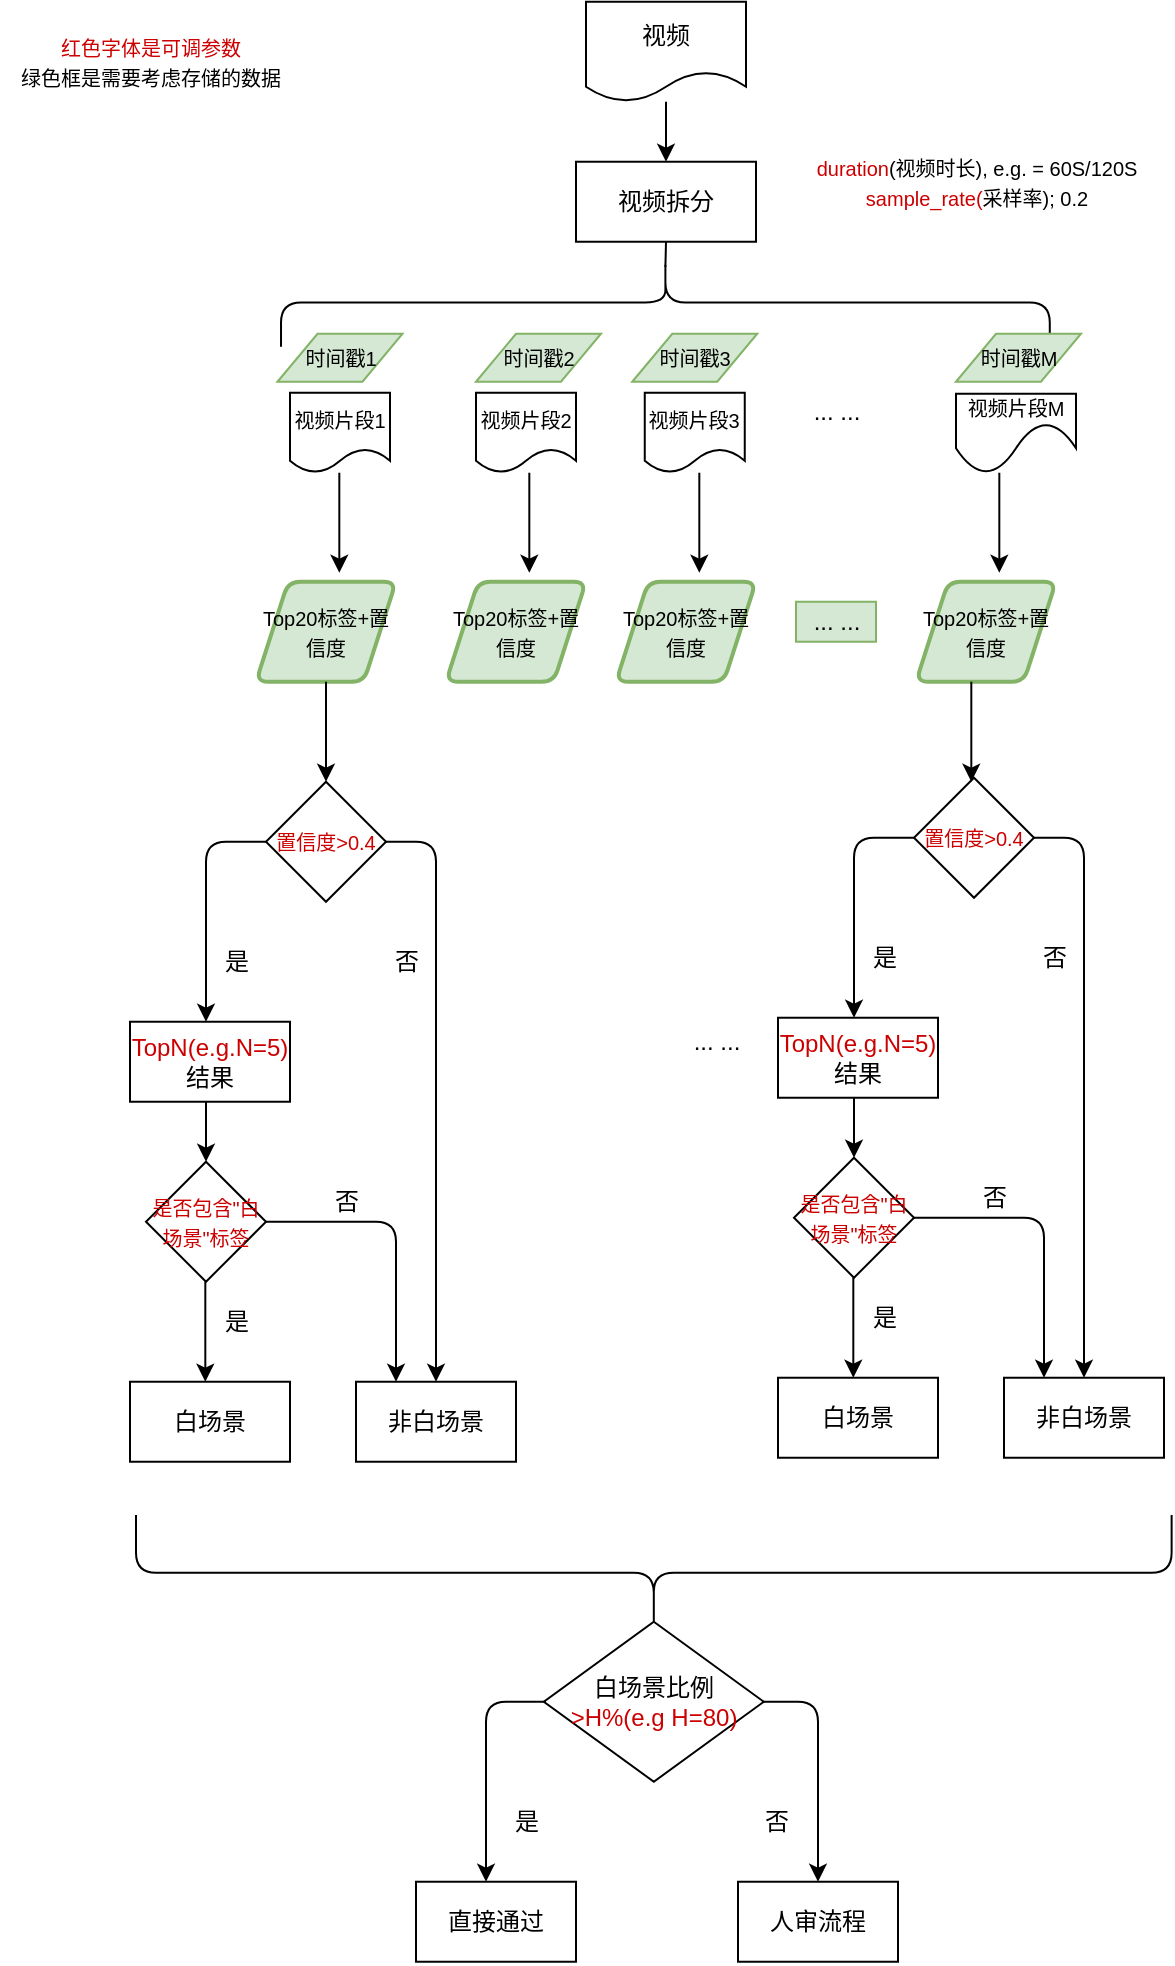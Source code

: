 <mxfile version="13.8.9-1" type="github">
  <diagram id="22Z9Jt0GZ31_iuqkjA3E" name="Page-1">
    <mxGraphModel dx="1355" dy="1874" grid="1" gridSize="10" guides="1" tooltips="1" connect="1" arrows="1" fold="1" page="1" pageScale="1" pageWidth="850" pageHeight="1100" math="0" shadow="0">
      <root>
        <mxCell id="0" />
        <mxCell id="1" parent="0" />
        <mxCell id="tQyNcPp7STeRihkDV-gq-1" value="" style="shape=curlyBracket;whiteSpace=wrap;html=1;rounded=1;rotation=-90;" vertex="1" parent="1">
          <mxGeometry x="373" y="-541.56" width="57.81" height="517.81" as="geometry" />
        </mxCell>
        <mxCell id="tQyNcPp7STeRihkDV-gq-2" value="视频" style="shape=document;whiteSpace=wrap;html=1;boundedLbl=1;" vertex="1" parent="1">
          <mxGeometry x="368" y="-1068.13" width="80" height="50" as="geometry" />
        </mxCell>
        <mxCell id="tQyNcPp7STeRihkDV-gq-3" value="&lt;font style=&quot;font-size: 10px&quot;&gt;视频片段1&lt;/font&gt;" style="shape=document;whiteSpace=wrap;html=1;boundedLbl=1;" vertex="1" parent="1">
          <mxGeometry x="220" y="-872.63" width="50" height="40" as="geometry" />
        </mxCell>
        <mxCell id="tQyNcPp7STeRihkDV-gq-4" value="&lt;font style=&quot;font-size: 10px&quot;&gt;视频片段2&lt;/font&gt;" style="shape=document;whiteSpace=wrap;html=1;boundedLbl=1;" vertex="1" parent="1">
          <mxGeometry x="313" y="-872.63" width="50" height="40" as="geometry" />
        </mxCell>
        <mxCell id="tQyNcPp7STeRihkDV-gq-5" value="&lt;font style=&quot;font-size: 10px&quot;&gt;视频片段3&lt;/font&gt;" style="shape=document;whiteSpace=wrap;html=1;boundedLbl=1;" vertex="1" parent="1">
          <mxGeometry x="397.38" y="-872.63" width="50" height="40" as="geometry" />
        </mxCell>
        <mxCell id="tQyNcPp7STeRihkDV-gq-6" value="&lt;font style=&quot;font-size: 10px&quot;&gt;视频片段M&lt;/font&gt;" style="shape=document;whiteSpace=wrap;html=1;boundedLbl=1;size=0.637;" vertex="1" parent="1">
          <mxGeometry x="553" y="-872.13" width="60" height="40" as="geometry" />
        </mxCell>
        <mxCell id="tQyNcPp7STeRihkDV-gq-7" value="... ..." style="text;html=1;resizable=0;autosize=1;align=center;verticalAlign=middle;points=[];fillColor=none;strokeColor=none;rounded=0;" vertex="1" parent="1">
          <mxGeometry x="473" y="-872.63" width="40" height="20" as="geometry" />
        </mxCell>
        <mxCell id="tQyNcPp7STeRihkDV-gq-8" style="edgeStyle=orthogonalEdgeStyle;rounded=0;orthogonalLoop=1;jettySize=auto;html=1;exitX=0.1;exitY=0.5;exitDx=0;exitDy=0;exitPerimeter=0;endArrow=none;endFill=0;entryX=0.5;entryY=1;entryDx=0;entryDy=0;" edge="1" parent="1" source="tQyNcPp7STeRihkDV-gq-9" target="tQyNcPp7STeRihkDV-gq-12">
          <mxGeometry relative="1" as="geometry">
            <mxPoint x="408" y="-888.13" as="targetPoint" />
          </mxGeometry>
        </mxCell>
        <mxCell id="tQyNcPp7STeRihkDV-gq-9" value="" style="shape=curlyBracket;whiteSpace=wrap;html=1;rounded=1;rotation=90;" vertex="1" parent="1">
          <mxGeometry x="385.51" y="-1110" width="44.38" height="384.38" as="geometry" />
        </mxCell>
        <mxCell id="tQyNcPp7STeRihkDV-gq-10" value="" style="endArrow=classic;html=1;" edge="1" parent="1">
          <mxGeometry width="50" height="50" relative="1" as="geometry">
            <mxPoint x="244.66" y="-832.63" as="sourcePoint" />
            <mxPoint x="244.66" y="-782.63" as="targetPoint" />
          </mxGeometry>
        </mxCell>
        <mxCell id="tQyNcPp7STeRihkDV-gq-11" value="&lt;font style=&quot;font-size: 10px&quot;&gt;Top20标签+置信度&lt;/font&gt;" style="shape=parallelogram;html=1;strokeWidth=2;perimeter=parallelogramPerimeter;whiteSpace=wrap;rounded=1;arcSize=12;size=0.23;fillColor=#d5e8d4;strokeColor=#82b366;" vertex="1" parent="1">
          <mxGeometry x="203" y="-778.13" width="70" height="50" as="geometry" />
        </mxCell>
        <mxCell id="tQyNcPp7STeRihkDV-gq-12" value="视频拆分" style="rounded=0;whiteSpace=wrap;html=1;" vertex="1" parent="1">
          <mxGeometry x="363" y="-988.13" width="90" height="40" as="geometry" />
        </mxCell>
        <mxCell id="tQyNcPp7STeRihkDV-gq-13" value="" style="endArrow=classic;html=1;entryX=0.5;entryY=0;entryDx=0;entryDy=0;" edge="1" parent="1" target="tQyNcPp7STeRihkDV-gq-12">
          <mxGeometry width="50" height="50" relative="1" as="geometry">
            <mxPoint x="408" y="-1018.13" as="sourcePoint" />
            <mxPoint x="458" y="-1068.13" as="targetPoint" />
          </mxGeometry>
        </mxCell>
        <mxCell id="tQyNcPp7STeRihkDV-gq-14" value="&lt;font&gt;&lt;font style=&quot;font-size: 10px&quot;&gt;&lt;font color=&quot;#cc0000&quot;&gt;duration&lt;/font&gt;(视频时长), e.g. = 60S/120S&lt;br&gt;&lt;font color=&quot;#cc0000&quot;&gt;sample_rate(&lt;/font&gt;采样率); 0.2&lt;/font&gt;&lt;br&gt;&lt;/font&gt;" style="text;html=1;resizable=0;autosize=1;align=center;verticalAlign=middle;points=[];fillColor=none;strokeColor=none;rounded=0;" vertex="1" parent="1">
          <mxGeometry x="473" y="-998.13" width="180" height="40" as="geometry" />
        </mxCell>
        <mxCell id="tQyNcPp7STeRihkDV-gq-15" value="" style="endArrow=classic;html=1;" edge="1" parent="1">
          <mxGeometry width="50" height="50" relative="1" as="geometry">
            <mxPoint x="339.66" y="-832.63" as="sourcePoint" />
            <mxPoint x="339.66" y="-782.63" as="targetPoint" />
          </mxGeometry>
        </mxCell>
        <mxCell id="tQyNcPp7STeRihkDV-gq-16" value="&lt;font style=&quot;font-size: 10px&quot;&gt;Top20标签&lt;/font&gt;&lt;span style=&quot;font-size: 10px&quot;&gt;+置信度&lt;/span&gt;" style="shape=parallelogram;html=1;strokeWidth=2;perimeter=parallelogramPerimeter;whiteSpace=wrap;rounded=1;arcSize=12;size=0.23;fillColor=#d5e8d4;strokeColor=#82b366;" vertex="1" parent="1">
          <mxGeometry x="298" y="-778.13" width="70" height="50" as="geometry" />
        </mxCell>
        <mxCell id="tQyNcPp7STeRihkDV-gq-17" value="" style="endArrow=classic;html=1;" edge="1" parent="1">
          <mxGeometry width="50" height="50" relative="1" as="geometry">
            <mxPoint x="424.66" y="-832.63" as="sourcePoint" />
            <mxPoint x="424.66" y="-782.63" as="targetPoint" />
          </mxGeometry>
        </mxCell>
        <mxCell id="tQyNcPp7STeRihkDV-gq-18" value="&lt;font style=&quot;font-size: 10px&quot;&gt;Top20标签&lt;/font&gt;&lt;span style=&quot;font-size: 10px&quot;&gt;+置信度&lt;/span&gt;" style="shape=parallelogram;html=1;strokeWidth=2;perimeter=parallelogramPerimeter;whiteSpace=wrap;rounded=1;arcSize=12;size=0.23;fillColor=#d5e8d4;strokeColor=#82b366;" vertex="1" parent="1">
          <mxGeometry x="383" y="-778.13" width="70" height="50" as="geometry" />
        </mxCell>
        <mxCell id="tQyNcPp7STeRihkDV-gq-19" value="" style="endArrow=classic;html=1;" edge="1" parent="1">
          <mxGeometry width="50" height="50" relative="1" as="geometry">
            <mxPoint x="574.66" y="-832.63" as="sourcePoint" />
            <mxPoint x="574.66" y="-782.63" as="targetPoint" />
          </mxGeometry>
        </mxCell>
        <mxCell id="tQyNcPp7STeRihkDV-gq-20" value="&lt;font style=&quot;font-size: 10px&quot;&gt;Top20标签&lt;/font&gt;&lt;span style=&quot;font-size: 10px&quot;&gt;+置信度&lt;/span&gt;" style="shape=parallelogram;html=1;strokeWidth=2;perimeter=parallelogramPerimeter;whiteSpace=wrap;rounded=1;arcSize=12;size=0.23;fillColor=#d5e8d4;strokeColor=#82b366;" vertex="1" parent="1">
          <mxGeometry x="533" y="-778.13" width="70" height="50" as="geometry" />
        </mxCell>
        <mxCell id="tQyNcPp7STeRihkDV-gq-21" value="&lt;font style=&quot;font-size: 10px&quot; color=&quot;#cc0000&quot;&gt;置信度&amp;gt;0.4&lt;/font&gt;" style="rhombus;whiteSpace=wrap;html=1;" vertex="1" parent="1">
          <mxGeometry x="208" y="-678.13" width="60" height="60" as="geometry" />
        </mxCell>
        <mxCell id="tQyNcPp7STeRihkDV-gq-22" value="" style="endArrow=classic;html=1;exitX=0.5;exitY=1;exitDx=0;exitDy=0;entryX=0.5;entryY=0;entryDx=0;entryDy=0;" edge="1" parent="1" source="tQyNcPp7STeRihkDV-gq-11" target="tQyNcPp7STeRihkDV-gq-21">
          <mxGeometry width="50" height="50" relative="1" as="geometry">
            <mxPoint x="254.66" y="-822.63" as="sourcePoint" />
            <mxPoint x="254.66" y="-772.63" as="targetPoint" />
          </mxGeometry>
        </mxCell>
        <mxCell id="tQyNcPp7STeRihkDV-gq-23" value="是" style="text;html=1;align=center;verticalAlign=middle;resizable=0;points=[];autosize=1;" vertex="1" parent="1">
          <mxGeometry x="178" y="-598.13" width="30" height="20" as="geometry" />
        </mxCell>
        <mxCell id="tQyNcPp7STeRihkDV-gq-24" value="否" style="text;html=1;align=center;verticalAlign=middle;resizable=0;points=[];autosize=1;" vertex="1" parent="1">
          <mxGeometry x="263" y="-598.13" width="30" height="20" as="geometry" />
        </mxCell>
        <mxCell id="tQyNcPp7STeRihkDV-gq-25" value="" style="edgeStyle=segmentEdgeStyle;endArrow=classic;html=1;" edge="1" parent="1">
          <mxGeometry width="50" height="50" relative="1" as="geometry">
            <mxPoint x="208" y="-648.13" as="sourcePoint" />
            <mxPoint x="178" y="-558.13" as="targetPoint" />
          </mxGeometry>
        </mxCell>
        <mxCell id="tQyNcPp7STeRihkDV-gq-26" value="" style="edgeStyle=segmentEdgeStyle;endArrow=classic;html=1;exitX=1;exitY=0.5;exitDx=0;exitDy=0;entryX=0.5;entryY=0;entryDx=0;entryDy=0;" edge="1" parent="1" source="tQyNcPp7STeRihkDV-gq-21" target="tQyNcPp7STeRihkDV-gq-33">
          <mxGeometry width="50" height="50" relative="1" as="geometry">
            <mxPoint x="323" y="-638.13" as="sourcePoint" />
            <mxPoint x="293" y="-428.13" as="targetPoint" />
            <Array as="points">
              <mxPoint x="293" y="-648.13" />
            </Array>
          </mxGeometry>
        </mxCell>
        <mxCell id="tQyNcPp7STeRihkDV-gq-27" value="&lt;font color=&quot;#cc0000&quot;&gt;TopN(e.g.N=5)&lt;br&gt;&lt;/font&gt;结果" style="rounded=0;whiteSpace=wrap;html=1;" vertex="1" parent="1">
          <mxGeometry x="140" y="-558.13" width="80" height="40" as="geometry" />
        </mxCell>
        <mxCell id="tQyNcPp7STeRihkDV-gq-28" value="白场景" style="rounded=0;whiteSpace=wrap;html=1;" vertex="1" parent="1">
          <mxGeometry x="140" y="-378.13" width="80" height="40" as="geometry" />
        </mxCell>
        <mxCell id="tQyNcPp7STeRihkDV-gq-29" value="&lt;font color=&quot;#cc0000&quot;&gt;&lt;span style=&quot;font-size: 10px&quot;&gt;是否包含&quot;白场景&quot;标签&lt;/span&gt;&lt;/font&gt;" style="rhombus;whiteSpace=wrap;html=1;" vertex="1" parent="1">
          <mxGeometry x="148" y="-488.13" width="60" height="60" as="geometry" />
        </mxCell>
        <mxCell id="tQyNcPp7STeRihkDV-gq-30" value="" style="endArrow=classic;html=1;exitX=0.5;exitY=1;exitDx=0;exitDy=0;" edge="1" parent="1">
          <mxGeometry width="50" height="50" relative="1" as="geometry">
            <mxPoint x="178" y="-518.13" as="sourcePoint" />
            <mxPoint x="178" y="-488.13" as="targetPoint" />
          </mxGeometry>
        </mxCell>
        <mxCell id="tQyNcPp7STeRihkDV-gq-31" value="" style="endArrow=classic;html=1;exitX=0.5;exitY=1;exitDx=0;exitDy=0;entryX=0.5;entryY=0;entryDx=0;entryDy=0;" edge="1" parent="1">
          <mxGeometry width="50" height="50" relative="1" as="geometry">
            <mxPoint x="177.66" y="-428.13" as="sourcePoint" />
            <mxPoint x="177.66" y="-378.13" as="targetPoint" />
          </mxGeometry>
        </mxCell>
        <mxCell id="tQyNcPp7STeRihkDV-gq-32" value="是" style="text;html=1;align=center;verticalAlign=middle;resizable=0;points=[];autosize=1;" vertex="1" parent="1">
          <mxGeometry x="178" y="-418.13" width="30" height="20" as="geometry" />
        </mxCell>
        <mxCell id="tQyNcPp7STeRihkDV-gq-33" value="非白场景" style="rounded=0;whiteSpace=wrap;html=1;" vertex="1" parent="1">
          <mxGeometry x="253" y="-378.13" width="80" height="40" as="geometry" />
        </mxCell>
        <mxCell id="tQyNcPp7STeRihkDV-gq-34" value="" style="edgeStyle=segmentEdgeStyle;endArrow=classic;html=1;exitX=1;exitY=0.5;exitDx=0;exitDy=0;entryX=0.25;entryY=0;entryDx=0;entryDy=0;" edge="1" parent="1" target="tQyNcPp7STeRihkDV-gq-33">
          <mxGeometry width="50" height="50" relative="1" as="geometry">
            <mxPoint x="208" y="-458.13" as="sourcePoint" />
            <mxPoint x="233" y="-238.13" as="targetPoint" />
          </mxGeometry>
        </mxCell>
        <mxCell id="tQyNcPp7STeRihkDV-gq-35" value="否" style="text;html=1;align=center;verticalAlign=middle;resizable=0;points=[];autosize=1;" vertex="1" parent="1">
          <mxGeometry x="233" y="-478.13" width="30" height="20" as="geometry" />
        </mxCell>
        <mxCell id="tQyNcPp7STeRihkDV-gq-36" value="... ..." style="text;html=1;resizable=0;autosize=1;align=center;verticalAlign=middle;points=[];fillColor=#d5e8d4;strokeColor=#82b366;rounded=0;" vertex="1" parent="1">
          <mxGeometry x="473" y="-768.13" width="40" height="20" as="geometry" />
        </mxCell>
        <mxCell id="tQyNcPp7STeRihkDV-gq-37" value="... ..." style="text;html=1;resizable=0;autosize=1;align=center;verticalAlign=middle;points=[];fillColor=none;strokeColor=none;rounded=0;" vertex="1" parent="1">
          <mxGeometry x="413" y="-558.13" width="40" height="20" as="geometry" />
        </mxCell>
        <mxCell id="tQyNcPp7STeRihkDV-gq-38" value="&lt;span style=&quot;color: rgb(204 , 0 , 0) ; font-size: 10px&quot;&gt;置信度&lt;/span&gt;&lt;font style=&quot;font-size: 10px&quot; color=&quot;#cc0000&quot;&gt;&amp;gt;0.4&lt;/font&gt;" style="rhombus;whiteSpace=wrap;html=1;" vertex="1" parent="1">
          <mxGeometry x="532" y="-680.13" width="60" height="60" as="geometry" />
        </mxCell>
        <mxCell id="tQyNcPp7STeRihkDV-gq-39" value="是" style="text;html=1;align=center;verticalAlign=middle;resizable=0;points=[];autosize=1;" vertex="1" parent="1">
          <mxGeometry x="502" y="-600.13" width="30" height="20" as="geometry" />
        </mxCell>
        <mxCell id="tQyNcPp7STeRihkDV-gq-40" value="否" style="text;html=1;align=center;verticalAlign=middle;resizable=0;points=[];autosize=1;" vertex="1" parent="1">
          <mxGeometry x="587" y="-600.13" width="30" height="20" as="geometry" />
        </mxCell>
        <mxCell id="tQyNcPp7STeRihkDV-gq-41" value="" style="edgeStyle=segmentEdgeStyle;endArrow=classic;html=1;" edge="1" parent="1">
          <mxGeometry width="50" height="50" relative="1" as="geometry">
            <mxPoint x="532" y="-650.13" as="sourcePoint" />
            <mxPoint x="502" y="-560.13" as="targetPoint" />
          </mxGeometry>
        </mxCell>
        <mxCell id="tQyNcPp7STeRihkDV-gq-42" value="" style="edgeStyle=segmentEdgeStyle;endArrow=classic;html=1;exitX=1;exitY=0.5;exitDx=0;exitDy=0;entryX=0.5;entryY=0;entryDx=0;entryDy=0;" edge="1" parent="1" source="tQyNcPp7STeRihkDV-gq-38" target="tQyNcPp7STeRihkDV-gq-49">
          <mxGeometry width="50" height="50" relative="1" as="geometry">
            <mxPoint x="647" y="-640.13" as="sourcePoint" />
            <mxPoint x="617" y="-430.13" as="targetPoint" />
            <Array as="points">
              <mxPoint x="617" y="-650.13" />
            </Array>
          </mxGeometry>
        </mxCell>
        <mxCell id="tQyNcPp7STeRihkDV-gq-43" value="&lt;font color=&quot;#cc0000&quot;&gt;TopN(e.g.N=5)&lt;br&gt;&lt;/font&gt;结果" style="rounded=0;whiteSpace=wrap;html=1;" vertex="1" parent="1">
          <mxGeometry x="464" y="-560.13" width="80" height="40" as="geometry" />
        </mxCell>
        <mxCell id="tQyNcPp7STeRihkDV-gq-44" value="白场景" style="rounded=0;whiteSpace=wrap;html=1;" vertex="1" parent="1">
          <mxGeometry x="464" y="-380.13" width="80" height="40" as="geometry" />
        </mxCell>
        <mxCell id="tQyNcPp7STeRihkDV-gq-45" value="&lt;font color=&quot;#cc0000&quot;&gt;&lt;span style=&quot;font-size: 10px&quot;&gt;是否包含&quot;白场景&quot;标签&lt;/span&gt;&lt;/font&gt;" style="rhombus;whiteSpace=wrap;html=1;" vertex="1" parent="1">
          <mxGeometry x="472" y="-490.13" width="60" height="60" as="geometry" />
        </mxCell>
        <mxCell id="tQyNcPp7STeRihkDV-gq-46" value="" style="endArrow=classic;html=1;exitX=0.5;exitY=1;exitDx=0;exitDy=0;" edge="1" parent="1">
          <mxGeometry width="50" height="50" relative="1" as="geometry">
            <mxPoint x="502" y="-520.13" as="sourcePoint" />
            <mxPoint x="502" y="-490.13" as="targetPoint" />
          </mxGeometry>
        </mxCell>
        <mxCell id="tQyNcPp7STeRihkDV-gq-47" value="" style="endArrow=classic;html=1;exitX=0.5;exitY=1;exitDx=0;exitDy=0;entryX=0.5;entryY=0;entryDx=0;entryDy=0;" edge="1" parent="1">
          <mxGeometry width="50" height="50" relative="1" as="geometry">
            <mxPoint x="501.66" y="-430.13" as="sourcePoint" />
            <mxPoint x="501.66" y="-380.13" as="targetPoint" />
          </mxGeometry>
        </mxCell>
        <mxCell id="tQyNcPp7STeRihkDV-gq-48" value="是" style="text;html=1;align=center;verticalAlign=middle;resizable=0;points=[];autosize=1;" vertex="1" parent="1">
          <mxGeometry x="502" y="-420.13" width="30" height="20" as="geometry" />
        </mxCell>
        <mxCell id="tQyNcPp7STeRihkDV-gq-49" value="非白场景" style="rounded=0;whiteSpace=wrap;html=1;" vertex="1" parent="1">
          <mxGeometry x="577" y="-380.13" width="80" height="40" as="geometry" />
        </mxCell>
        <mxCell id="tQyNcPp7STeRihkDV-gq-50" value="" style="edgeStyle=segmentEdgeStyle;endArrow=classic;html=1;exitX=1;exitY=0.5;exitDx=0;exitDy=0;entryX=0.25;entryY=0;entryDx=0;entryDy=0;" edge="1" parent="1" target="tQyNcPp7STeRihkDV-gq-49">
          <mxGeometry width="50" height="50" relative="1" as="geometry">
            <mxPoint x="532" y="-460.13" as="sourcePoint" />
            <mxPoint x="557" y="-240.13" as="targetPoint" />
          </mxGeometry>
        </mxCell>
        <mxCell id="tQyNcPp7STeRihkDV-gq-51" value="否" style="text;html=1;align=center;verticalAlign=middle;resizable=0;points=[];autosize=1;" vertex="1" parent="1">
          <mxGeometry x="557" y="-480.13" width="30" height="20" as="geometry" />
        </mxCell>
        <mxCell id="tQyNcPp7STeRihkDV-gq-52" value="" style="endArrow=classic;html=1;exitX=0.5;exitY=1;exitDx=0;exitDy=0;entryX=0.5;entryY=0;entryDx=0;entryDy=0;" edge="1" parent="1">
          <mxGeometry width="50" height="50" relative="1" as="geometry">
            <mxPoint x="560.66" y="-728.13" as="sourcePoint" />
            <mxPoint x="560.66" y="-678.13" as="targetPoint" />
          </mxGeometry>
        </mxCell>
        <mxCell id="tQyNcPp7STeRihkDV-gq-53" value="白场景比例&lt;br&gt;&lt;font color=&quot;#cc0000&quot;&gt;&amp;gt;H%(e.g H=80)&lt;/font&gt;" style="rhombus;whiteSpace=wrap;html=1;" vertex="1" parent="1">
          <mxGeometry x="346.91" y="-258.13" width="110" height="80" as="geometry" />
        </mxCell>
        <mxCell id="tQyNcPp7STeRihkDV-gq-54" value="是" style="text;html=1;align=center;verticalAlign=middle;resizable=0;points=[];autosize=1;" vertex="1" parent="1">
          <mxGeometry x="323.0" y="-168.13" width="30" height="20" as="geometry" />
        </mxCell>
        <mxCell id="tQyNcPp7STeRihkDV-gq-55" value="直接通过" style="rounded=0;whiteSpace=wrap;html=1;" vertex="1" parent="1">
          <mxGeometry x="283" y="-128.13" width="80" height="40" as="geometry" />
        </mxCell>
        <mxCell id="tQyNcPp7STeRihkDV-gq-56" value="" style="edgeStyle=segmentEdgeStyle;endArrow=classic;html=1;exitX=1;exitY=0.5;exitDx=0;exitDy=0;" edge="1" parent="1" target="tQyNcPp7STeRihkDV-gq-59">
          <mxGeometry width="50" height="50" relative="1" as="geometry">
            <mxPoint x="456.91" y="-218.13" as="sourcePoint" />
            <mxPoint x="521.91" y="-138.13" as="targetPoint" />
          </mxGeometry>
        </mxCell>
        <mxCell id="tQyNcPp7STeRihkDV-gq-57" value="" style="edgeStyle=segmentEdgeStyle;endArrow=classic;html=1;" edge="1" parent="1">
          <mxGeometry width="50" height="50" relative="1" as="geometry">
            <mxPoint x="348" y="-218.13" as="sourcePoint" />
            <mxPoint x="318" y="-128.13" as="targetPoint" />
          </mxGeometry>
        </mxCell>
        <mxCell id="tQyNcPp7STeRihkDV-gq-58" value="否" style="text;html=1;align=center;verticalAlign=middle;resizable=0;points=[];autosize=1;" vertex="1" parent="1">
          <mxGeometry x="448.0" y="-168.13" width="30" height="20" as="geometry" />
        </mxCell>
        <mxCell id="tQyNcPp7STeRihkDV-gq-59" value="人审流程" style="rounded=0;whiteSpace=wrap;html=1;" vertex="1" parent="1">
          <mxGeometry x="444" y="-128.13" width="80" height="40" as="geometry" />
        </mxCell>
        <mxCell id="tQyNcPp7STeRihkDV-gq-60" value="&lt;font style=&quot;font-size: 10px&quot;&gt;时间戳1&lt;br&gt;&lt;/font&gt;" style="shape=parallelogram;perimeter=parallelogramPerimeter;whiteSpace=wrap;html=1;fixedSize=1;fillColor=#d5e8d4;strokeColor=#82b366;" vertex="1" parent="1">
          <mxGeometry x="213.75" y="-902.13" width="62.5" height="24" as="geometry" />
        </mxCell>
        <mxCell id="tQyNcPp7STeRihkDV-gq-61" value="&lt;font style=&quot;font-size: 10px&quot;&gt;时间戳2&lt;br&gt;&lt;/font&gt;" style="shape=parallelogram;perimeter=parallelogramPerimeter;whiteSpace=wrap;html=1;fixedSize=1;fillColor=#d5e8d4;strokeColor=#82b366;" vertex="1" parent="1">
          <mxGeometry x="313" y="-902.13" width="62.5" height="24" as="geometry" />
        </mxCell>
        <mxCell id="tQyNcPp7STeRihkDV-gq-62" value="&lt;font style=&quot;font-size: 10px&quot;&gt;时间戳3&lt;br&gt;&lt;/font&gt;" style="shape=parallelogram;perimeter=parallelogramPerimeter;whiteSpace=wrap;html=1;fixedSize=1;fillColor=#d5e8d4;strokeColor=#82b366;" vertex="1" parent="1">
          <mxGeometry x="391.13" y="-902.13" width="62.5" height="24" as="geometry" />
        </mxCell>
        <mxCell id="tQyNcPp7STeRihkDV-gq-63" value="&lt;font style=&quot;font-size: 10px&quot;&gt;时间戳M&lt;br&gt;&lt;/font&gt;" style="shape=parallelogram;perimeter=parallelogramPerimeter;whiteSpace=wrap;html=1;fixedSize=1;fillColor=#d5e8d4;strokeColor=#82b366;" vertex="1" parent="1">
          <mxGeometry x="553" y="-902.13" width="62.5" height="24" as="geometry" />
        </mxCell>
        <mxCell id="tQyNcPp7STeRihkDV-gq-64" value="&lt;font&gt;&lt;font style=&quot;font-size: 10px&quot;&gt;&lt;font color=&quot;#cc0000&quot;&gt;红色字体是可调参数&lt;br&gt;&lt;/font&gt;绿色框是需要考虑存储的数据&lt;/font&gt;&lt;br&gt;&lt;/font&gt;" style="text;html=1;resizable=0;autosize=1;align=center;verticalAlign=middle;points=[];fillColor=none;strokeColor=none;rounded=0;" vertex="1" parent="1">
          <mxGeometry x="75" y="-1058.13" width="150" height="40" as="geometry" />
        </mxCell>
      </root>
    </mxGraphModel>
  </diagram>
</mxfile>
